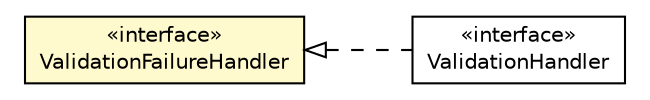 #!/usr/local/bin/dot
#
# Class diagram 
# Generated by UMLGraph version R5_6-24-gf6e263 (http://www.umlgraph.org/)
#

digraph G {
	edge [fontname="Helvetica",fontsize=10,labelfontname="Helvetica",labelfontsize=10];
	node [fontname="Helvetica",fontsize=10,shape=plaintext];
	nodesep=0.25;
	ranksep=0.5;
	rankdir=LR;
	// org.turbogwt.mvp.databind.client.validation.ValidationFailureHandler
	c976 [label=<<table title="org.turbogwt.mvp.databind.client.validation.ValidationFailureHandler" border="0" cellborder="1" cellspacing="0" cellpadding="2" port="p" bgcolor="lemonChiffon" href="./ValidationFailureHandler.html">
		<tr><td><table border="0" cellspacing="0" cellpadding="1">
<tr><td align="center" balign="center"> &#171;interface&#187; </td></tr>
<tr><td align="center" balign="center"> ValidationFailureHandler </td></tr>
		</table></td></tr>
		</table>>, URL="./ValidationFailureHandler.html", fontname="Helvetica", fontcolor="black", fontsize=10.0];
	// org.turbogwt.mvp.databind.client.validation.ValidationHandler
	c977 [label=<<table title="org.turbogwt.mvp.databind.client.validation.ValidationHandler" border="0" cellborder="1" cellspacing="0" cellpadding="2" port="p" href="./ValidationHandler.html">
		<tr><td><table border="0" cellspacing="0" cellpadding="1">
<tr><td align="center" balign="center"> &#171;interface&#187; </td></tr>
<tr><td align="center" balign="center"> ValidationHandler </td></tr>
		</table></td></tr>
		</table>>, URL="./ValidationHandler.html", fontname="Helvetica", fontcolor="black", fontsize=10.0];
	//org.turbogwt.mvp.databind.client.validation.ValidationHandler implements org.turbogwt.mvp.databind.client.validation.ValidationFailureHandler
	c976:p -> c977:p [dir=back,arrowtail=empty,style=dashed];
}

